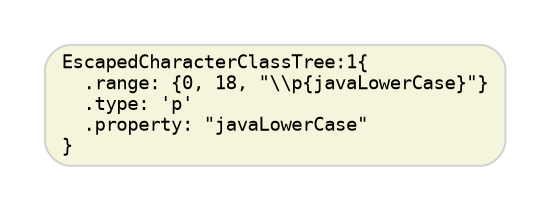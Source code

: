 digraph G {
  rankdir=LR;
  graph [fontname="Monospace", fontsize="11", pad="0.3"]

  // default nodes
  node [fontname="Monospace", fontsize= "9", shape="box", style="rounded,filled", color="LightGray", fillcolor="Beige", fixedsize="false", width="0.75"]
  1[ label="EscapedCharacterClassTree:1\{\l  .range: \{0, 18, \"\\\\p\{javaLowerCase\}\"\}\l  .type: 'p'\l  .property: \"javaLowerCase\"\l\}\l" ]
}

